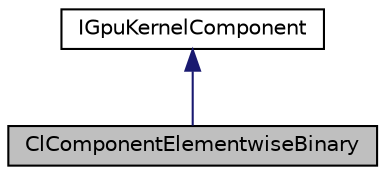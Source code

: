 digraph "ClComponentElementwiseBinary"
{
 // LATEX_PDF_SIZE
  edge [fontname="Helvetica",fontsize="10",labelfontname="Helvetica",labelfontsize="10"];
  node [fontname="Helvetica",fontsize="10",shape=record];
  Node1 [label="ClComponentElementwiseBinary",height=0.2,width=0.4,color="black", fillcolor="grey75", style="filled", fontcolor="black",tooltip=" "];
  Node2 -> Node1 [dir="back",color="midnightblue",fontsize="10",style="solid",fontname="Helvetica"];
  Node2 [label="IGpuKernelComponent",height=0.2,width=0.4,color="black", fillcolor="white", style="filled",URL="$classarm__compute_1_1experimental_1_1dynamic__fusion_1_1_i_gpu_kernel_component.xhtml",tooltip="An abstract interface of a component."];
}
